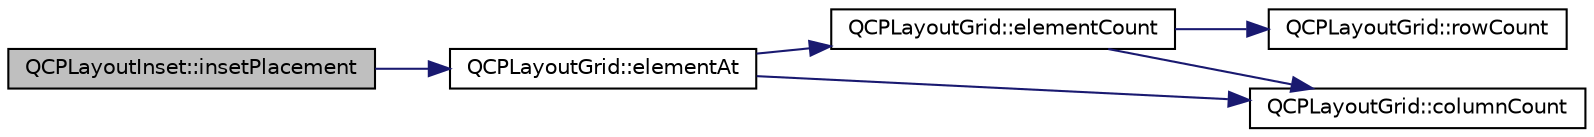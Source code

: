 digraph "QCPLayoutInset::insetPlacement"
{
  edge [fontname="Helvetica",fontsize="10",labelfontname="Helvetica",labelfontsize="10"];
  node [fontname="Helvetica",fontsize="10",shape=record];
  rankdir="LR";
  Node36 [label="QCPLayoutInset::insetPlacement",height=0.2,width=0.4,color="black", fillcolor="grey75", style="filled", fontcolor="black"];
  Node36 -> Node37 [color="midnightblue",fontsize="10",style="solid",fontname="Helvetica"];
  Node37 [label="QCPLayoutGrid::elementAt",height=0.2,width=0.4,color="black", fillcolor="white", style="filled",URL="$class_q_c_p_layout_grid.html#a97672ecc379cb3a09639926ba9980297"];
  Node37 -> Node38 [color="midnightblue",fontsize="10",style="solid",fontname="Helvetica"];
  Node38 [label="QCPLayoutGrid::elementCount",height=0.2,width=0.4,color="black", fillcolor="white", style="filled",URL="$class_q_c_p_layout_grid.html#a77f194843d037e0da6d5f3170acdf3a2"];
  Node38 -> Node39 [color="midnightblue",fontsize="10",style="solid",fontname="Helvetica"];
  Node39 [label="QCPLayoutGrid::rowCount",height=0.2,width=0.4,color="black", fillcolor="white", style="filled",URL="$class_q_c_p_layout_grid.html#a19c66fd76cbce58a8e94f33797e0c0aa"];
  Node38 -> Node40 [color="midnightblue",fontsize="10",style="solid",fontname="Helvetica"];
  Node40 [label="QCPLayoutGrid::columnCount",height=0.2,width=0.4,color="black", fillcolor="white", style="filled",URL="$class_q_c_p_layout_grid.html#a1a2962cbf45011405b64b913afa8e7a2"];
  Node37 -> Node40 [color="midnightblue",fontsize="10",style="solid",fontname="Helvetica"];
}

